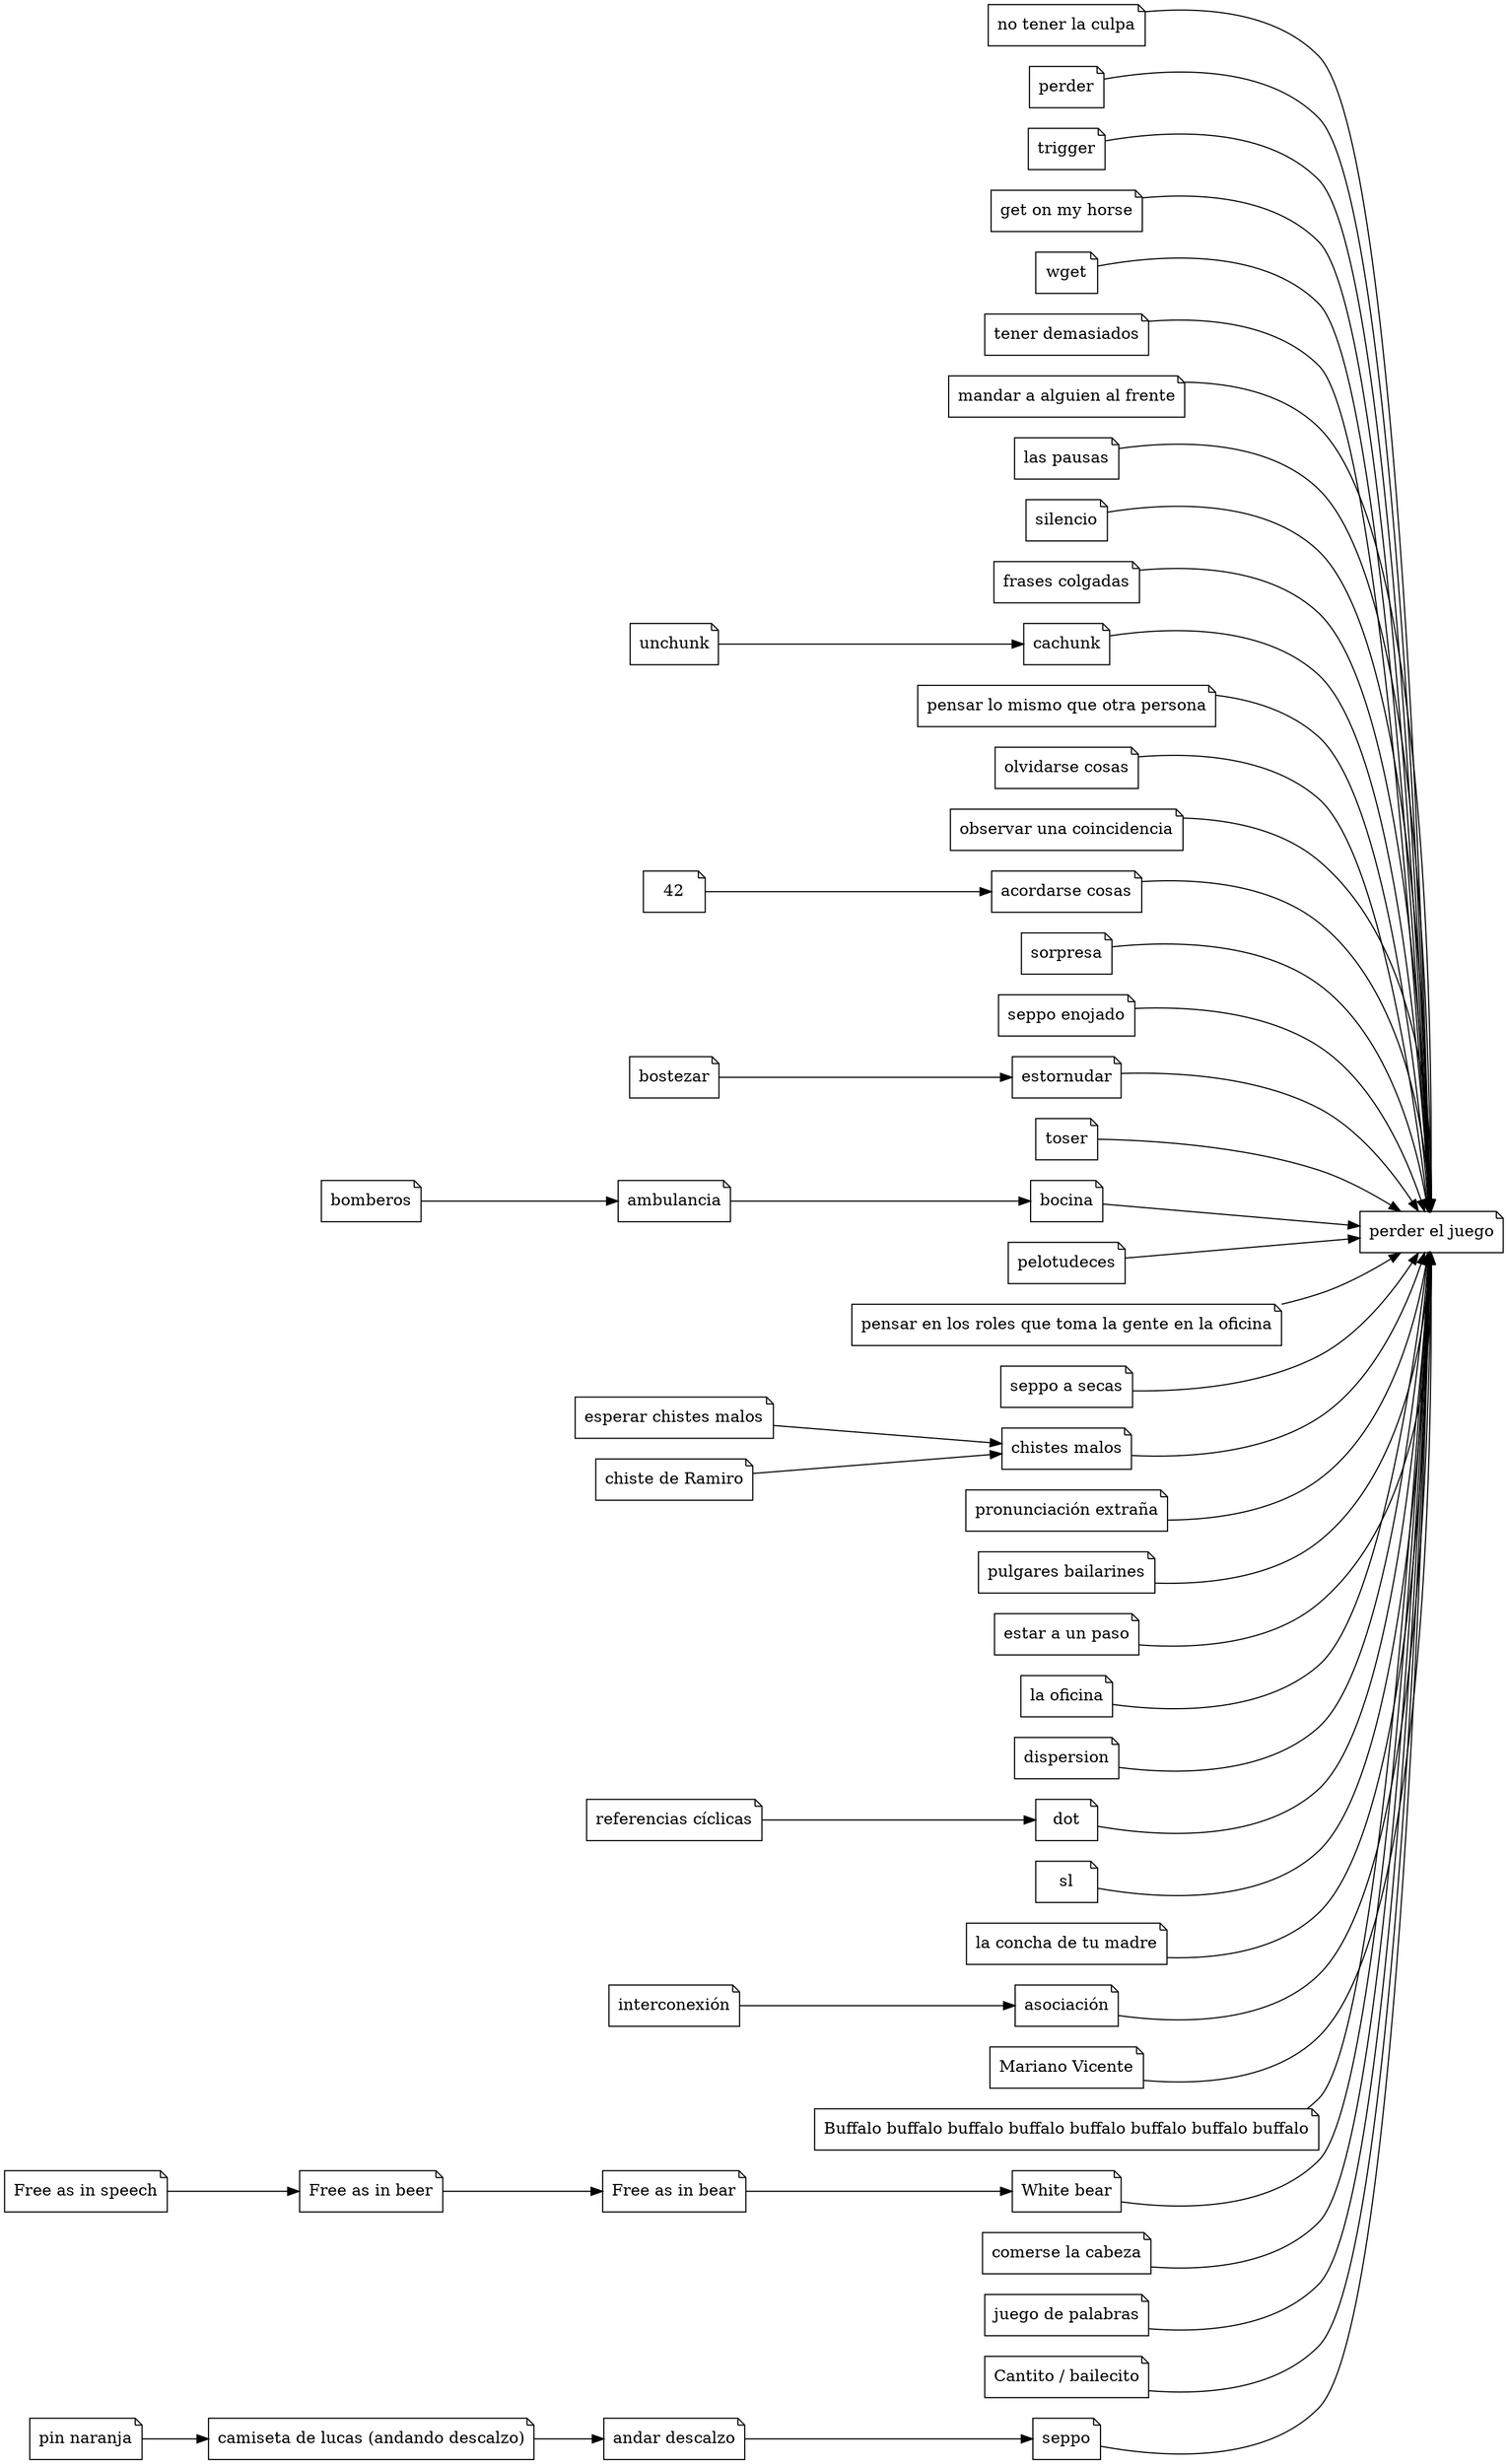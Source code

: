 digraph
{
    rankdir="LR"
    node [shape="note"]

    pej [label="perder el juego"]
    "no tener la culpa"
    "perder"
    "trigger"
    "get on my horse"
    "wget"
    "tener demasiados"
    "mandar a alguien al frente"
    "las pausas"
    "silencio"
    "frases colgadas"
    "cachunk"
    "pensar lo mismo que otra persona"
    "olvidarse cosas"
    "observar una coincidencia"
    "acordarse cosas"
    "sorpresa"
    "seppo enojado"
    "estornudar"
    "toser"
    "bocina"
    "pelotudeces"
    roles [label="pensar en los roles que toma la gente en la oficina"]
    "seppo a secas"
    "bostezar"
    "chistes malos"
    pe [label="pronunciación extraña"]
    "pulgares bailarines"
    "estar a un paso"
    "la oficina"
    "dispersion"
    "ambulancia"
    "esperar chistes malos"
    "chiste de Ramiro"
    "unchunk"
    "andar descalzo"
    "pin naranja"
    dot
    sl
    rc [label="referencias cíclicas"]
    camiseta [label="camiseta de lucas (andando descalzo)"]
    lcdtm [label="la concha de tu madre"]
    bomberos
    int [label="interconexión"]
    asoc [label="asociación"]
    mv [label="Mariano Vicente"]
    buffalo [label="Buffalo buffalo buffalo buffalo buffalo buffalo buffalo buffalo"]
    fais [label="Free as in speech"]
    faib [label="Free as in beer"]
    faibe [label="Free as in bear"]
    wb [label="White bear"]
    comecoco [label="comerse la cabeza"]
    palabras [label="juego de palabras"]
    cantito [label="Cantito / bailecito"]

    "perder"                           -> pej
    "no tener la culpa"                -> pej
    "trigger"                          -> pej
    "get on my horse"                  -> pej
    "wget"                             -> pej
    "tener demasiados"                 -> pej
    "mandar a alguien al frente"       -> pej
    "las pausas"                       -> pej
    "silencio"                         -> pej
    "frases colgadas"                  -> pej
    "cachunk"                          -> pej
    "pensar lo mismo que otra persona" -> pej
    "olvidarse cosas"                  -> pej
    "observar una coincidencia"        -> pej
    "acordarse cosas"                  -> pej
    "sorpresa"                         -> pej
    "seppo enojado"                    -> pej
    "estornudar"                       -> pej
    "toser"                            -> pej
    "bocina"                           -> pej
    "pelotudeces"                      -> pej
    roles -> pej
    "seppo a secas"                    -> pej
    "chistes malos"                    -> pej
    pe                                 -> pej
    "pulgares bailarines"              -> pej
    "estar a un paso"                  -> pej
    "la oficina"                       -> pej
    "dispersion"                       -> pej
    "seppo"                            -> pej
    lcdtm                              -> pej
    asoc                               -> pej
    mv                                 -> pej
    dot                                -> pej
    sl                                 -> pej
    buffalo                            -> pej
    comecoco                           -> pej
    palabras                           -> pej

    bomberos -> "ambulancia" -> "bocina"
    "esperar chistes malos" -> "chistes malos"
    "chiste de Ramiro" -> "chistes malos"
    "unchunk" -> "cachunk"
    "andar descalzo" -> "seppo"
    "pin naranja" -> camiseta -> "andar descalzo"
    int -> asoc
    "bostezar" -> estornudar
    42 -> "acordarse cosas"
    rc -> dot
    fais -> faib -> faibe -> wb        -> pej
    cantito                            -> pej
}
